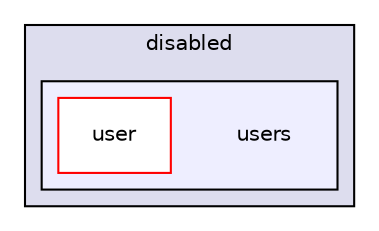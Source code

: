 digraph "modules/disabled/users" {
  compound=true
  node [ fontsize="10", fontname="Helvetica"];
  edge [ labelfontsize="10", labelfontname="Helvetica"];
  subgraph clusterdir_963797e61b298ab29dc641f49fcfb6d7 {
    graph [ bgcolor="#ddddee", pencolor="black", label="disabled" fontname="Helvetica", fontsize="10", URL="dir_963797e61b298ab29dc641f49fcfb6d7.html"]
  subgraph clusterdir_f9ccbd9246162b3aa57fc0cc9a1109a6 {
    graph [ bgcolor="#eeeeff", pencolor="black", label="" URL="dir_f9ccbd9246162b3aa57fc0cc9a1109a6.html"];
    dir_f9ccbd9246162b3aa57fc0cc9a1109a6 [shape=plaintext label="users"];
    dir_7a9ff40e6db6c0e1019e2b024ff5897f [shape=box label="user" color="red" fillcolor="white" style="filled" URL="dir_7a9ff40e6db6c0e1019e2b024ff5897f.html"];
  }
  }
}
